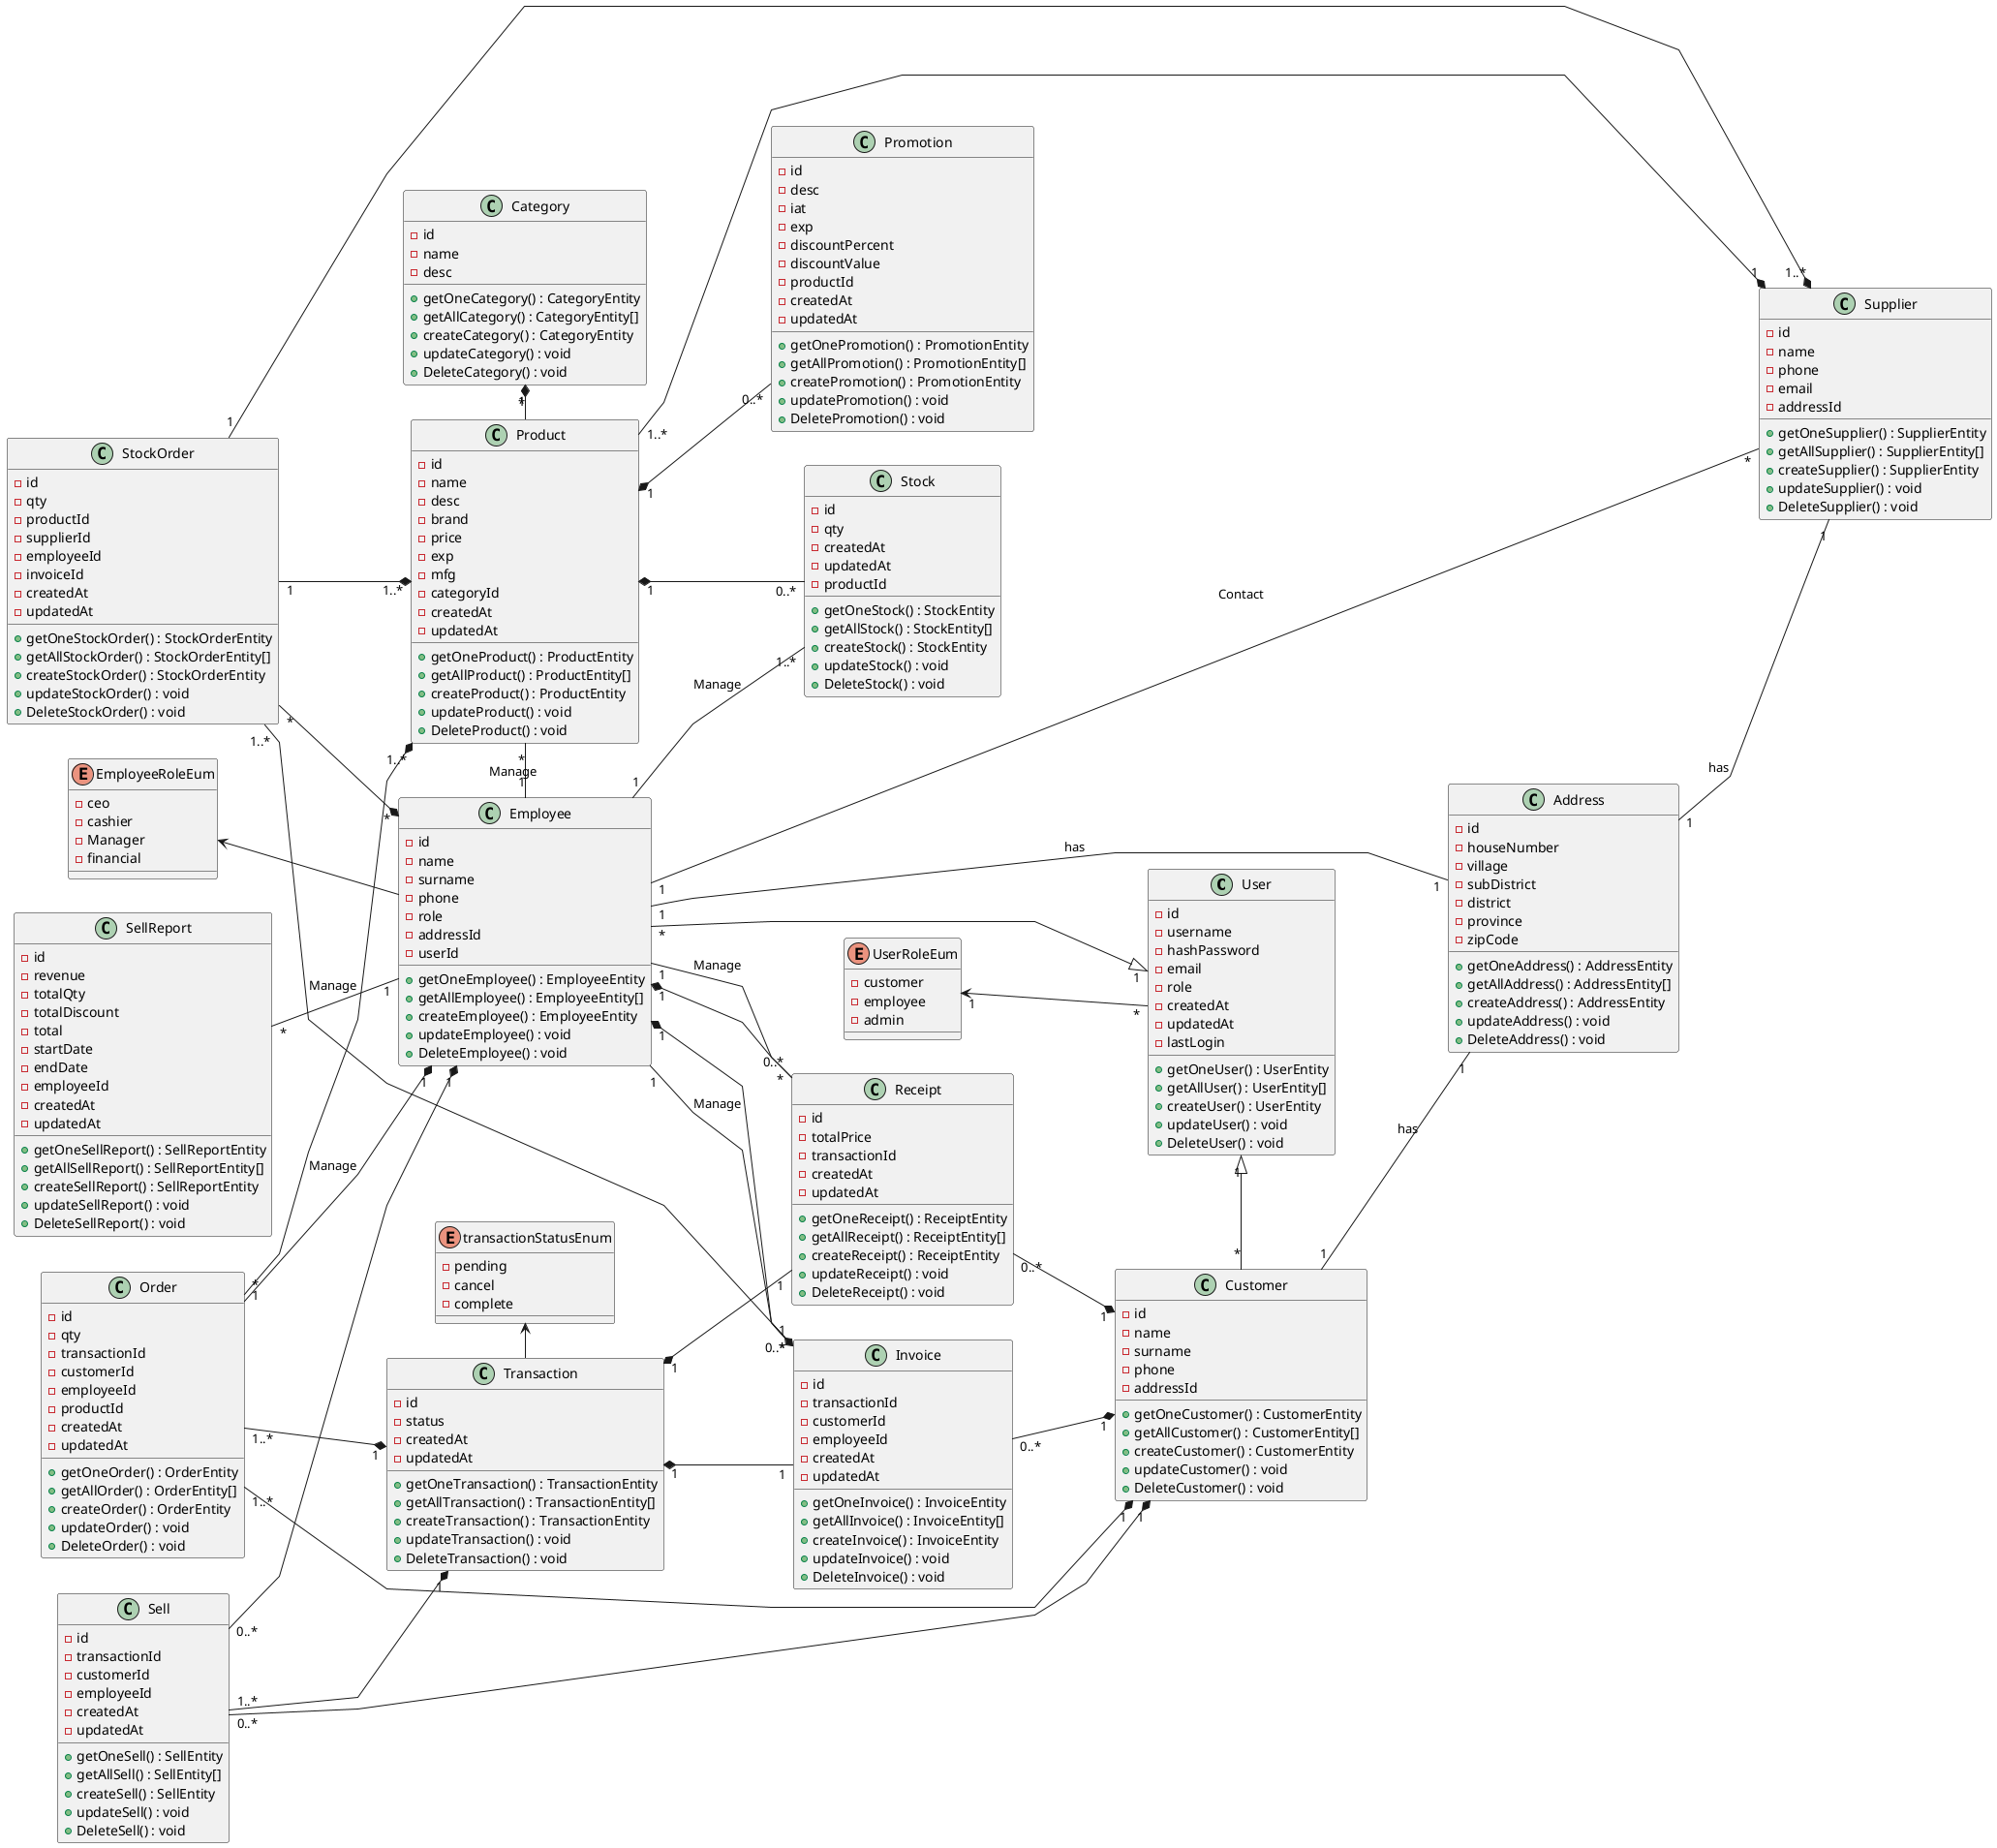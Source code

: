 @startuml
'https://plantuml.com/sequence-diagram
skinparam linetype polyline
'skinparam linetype ortho
'top to bottom direction
left to right direction
'skinparam classAttributeIconSize 0
'Type	       Symbol
'Extension	    <|--
'Composition	*--
'Aggregation	o--

class User {
    - id
    - username
    - hashPassword
    - email
    - role
    - createdAt
    - updatedAt
    - lastLogin

    + getOneUser() : UserEntity
    + getAllUser() : UserEntity[]
    + createUser() : UserEntity
    + updateUser() : void
    + DeleteUser() : void
}
'<<enumeration>>
enum UserRoleEum {
    - customer
    - employee
    - admin
}

class Employee {
    - id
    - name
    - surname
    - phone
    - role
    - addressId
    - userId

    + getOneEmployee() : EmployeeEntity
    + getAllEmployee() : EmployeeEntity[]
    + createEmployee() : EmployeeEntity
    + updateEmployee() : void
    + DeleteEmployee() : void
}

class Customer {
    - id
    - name
    - surname
    - phone
    - addressId

    + getOneCustomer() : CustomerEntity
    + getAllCustomer() : CustomerEntity[]
    + createCustomer() : CustomerEntity
    + updateCustomer() : void
    + DeleteCustomer() : void
}

class Address {
    - id
    - houseNumber
    - village
    - subDistrict
    - district
    - province
    - zipCode

    + getOneAddress() : AddressEntity
    + getAllAddress() : AddressEntity[]
    + createAddress() : AddressEntity
    + updateAddress() : void
    + DeleteAddress() : void
}

class Supplier {
    - id
    - name
    - phone
    - email
    - addressId

    + getOneSupplier() : SupplierEntity
    + getAllSupplier() : SupplierEntity[]
    + createSupplier() : SupplierEntity
    + updateSupplier() : void
    + DeleteSupplier() : void
}

'<<enumeration>>
enum EmployeeRoleEum {
    - ceo
    - cashier
    - Manager
    - financial
}



class Stock {
    - id
    - qty
    - createdAt
    - updatedAt
    - productId

    + getOneStock() : StockEntity
    + getAllStock() : StockEntity[]
    + createStock() : StockEntity
    + updateStock() : void
    + DeleteStock() : void
}

class Promotion {
    - id
    - desc
    - iat
    - exp
    - discountPercent
    - discountValue
    - productId
    - createdAt
    - updatedAt

    + getOnePromotion() : PromotionEntity
    + getAllPromotion() : PromotionEntity[]
    + createPromotion() : PromotionEntity
    + updatePromotion() : void
    + DeletePromotion() : void
}

class Product {
    - id
    - name
    - desc
    - brand
    - price
    - exp
    - mfg
    - categoryId
    - createdAt
    - updatedAt

    + getOneProduct() : ProductEntity
    + getAllProduct() : ProductEntity[]
    + createProduct() : ProductEntity
    + updateProduct() : void
    + DeleteProduct() : void
}

class Category {
    - id
    - name
    - desc

    + getOneCategory() : CategoryEntity
    + getAllCategory() : CategoryEntity[]
    + createCategory() : CategoryEntity
    + updateCategory() : void
    + DeleteCategory() : void
}

class Invoice {
    - id
    - transactionId
    - customerId
    - employeeId
    - createdAt
    - updatedAt

    + getOneInvoice() : InvoiceEntity
    + getAllInvoice() : InvoiceEntity[]
    + createInvoice() : InvoiceEntity
    + updateInvoice() : void
    + DeleteInvoice() : void
}

class Order {
    - id
    - qty
    - transactionId
    - customerId
    - employeeId
    - productId
    - createdAt
    - updatedAt

    + getOneOrder() : OrderEntity
    + getAllOrder() : OrderEntity[]
    + createOrder() : OrderEntity
    + updateOrder() : void
    + DeleteOrder() : void
}

class Sell {
    - id
    - transactionId
    - customerId
    - employeeId
    - createdAt
    - updatedAt

    + getOneSell() : SellEntity
    + getAllSell() : SellEntity[]
    + createSell() : SellEntity
    + updateSell() : void
    + DeleteSell() : void
}

class Receipt {
    - id
    - totalPrice
    - transactionId
    - createdAt
    - updatedAt


    + getOneReceipt() : ReceiptEntity
    + getAllReceipt() : ReceiptEntity[]
    + createReceipt() : ReceiptEntity
    + updateReceipt() : void
    + DeleteReceipt() : void

}


class Transaction {
    - id
    - status
    - createdAt
    - updatedAt

    + getOneTransaction() : TransactionEntity
    + getAllTransaction() : TransactionEntity[]
    + createTransaction() : TransactionEntity
    + updateTransaction() : void
    + DeleteTransaction() : void
}
enum transactionStatusEnum {
    - pending
    - cancel
    - complete
}

class SellReport {
    - id
    - revenue
    - totalQty
    - totalDiscount
    - total
    - startDate
    - endDate
    - employeeId
    - createdAt
    - updatedAt

    + getOneSellReport() : SellReportEntity
    + getAllSellReport() : SellReportEntity[]
    + createSellReport() : SellReportEntity
    + updateSellReport() : void
    + DeleteSellReport() : void
}

class StockOrder {
    - id
    - qty
    - productId
    - supplierId
    - employeeId
    - invoiceId
    - createdAt
    - updatedAt

    + getOneStockOrder() : StockOrderEntity
    + getAllStockOrder() : StockOrderEntity[]
    + createStockOrder() : StockOrderEntity
    + updateStockOrder() : void
    + DeleteStockOrder() : void
}


User "*" -up-> "1" UserRoleEum
Employee "*" --|> "1"   User
Customer "*" -right-|> "1"   User

Product "1" *-- "0..*" Stock
Product "*" -right- "1" Employee : "Manage"

Employee "1" -- "1..*" Stock : "Manage"

Product "*" -left-* "1" Category
Product "1..*" --* "1" Supplier

Transaction "1" *-- "1" Invoice


Transaction "1" *-- "1" Receipt

'Employee "1" *-- "0..1" Transaction
'Customer "1" *-- "0..1" Transaction

Sell "1..*" --* "1" Transaction
Sell "0..*" --* "1" Employee
Sell "0..*" --* "1" Customer

Invoice "0..*" --* "1" Customer
Invoice "0..*" --* "1" Employee
Receipt "0..*" --* "1" Customer
Receipt "0..*" --* "1" Employee


Order "1..*" --* "1" Customer
Order "1" --* "1..*" Product
'Order "1" -- "*" Stock : "check"

Employee  -up->  EmployeeRoleEum

Employee "1" -- "*" Invoice : "Manage"
Employee "1" -- "*" Receipt : "Manage"

Employee "1" -- "*" Supplier : "Contact"
Order "*" --* "1" Employee : "Manage"

Order "1..*" --*  "1" Transaction

Transaction  -left->  transactionStatusEnum

Promotion "0..*" -up-* "1" Product

Address "1" -- "1" Supplier : "has"
Customer "1" -- "1" Address : "has"
Employee "1" -- "1" Address : "has"

StockOrder "1..*" --* "1" Invoice

StockOrder "1" --* "1..*" Product
StockOrder "*" --* "*" Employee
StockOrder "1" -right-* "1..*" Supplier

SellReport "*" -- "1" Employee : "Manage"



@enduml